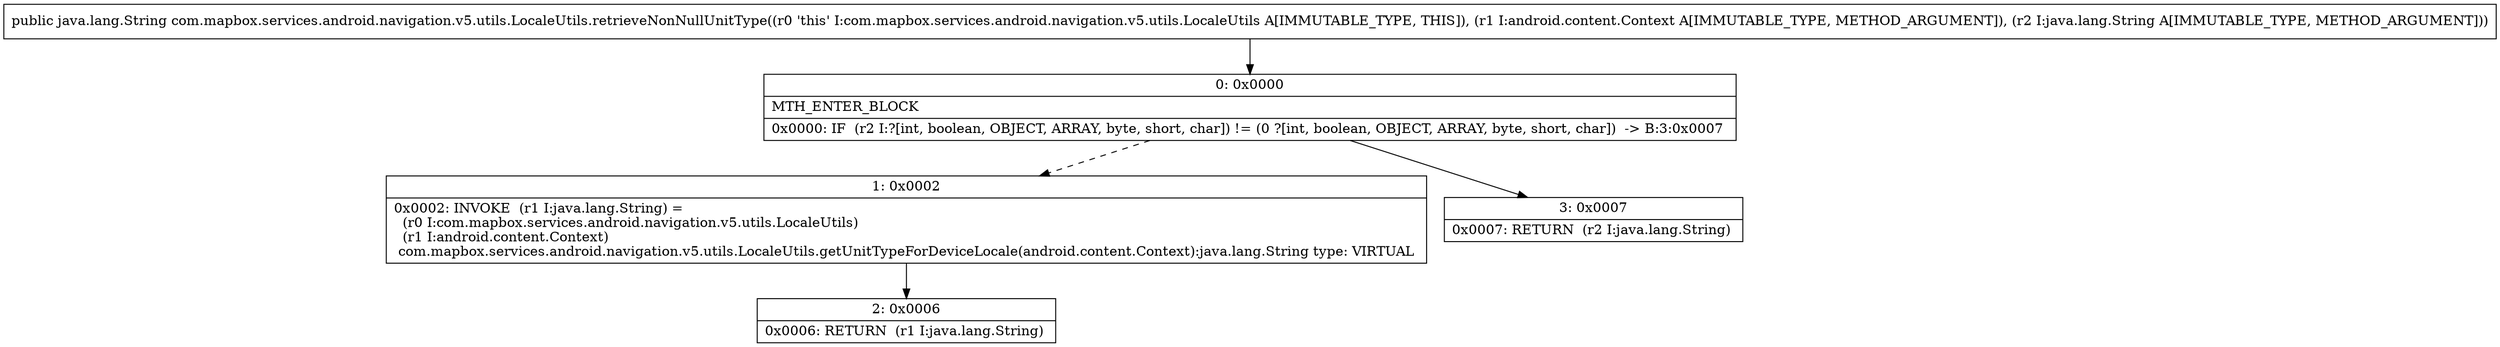 digraph "CFG forcom.mapbox.services.android.navigation.v5.utils.LocaleUtils.retrieveNonNullUnitType(Landroid\/content\/Context;Ljava\/lang\/String;)Ljava\/lang\/String;" {
Node_0 [shape=record,label="{0\:\ 0x0000|MTH_ENTER_BLOCK\l|0x0000: IF  (r2 I:?[int, boolean, OBJECT, ARRAY, byte, short, char]) != (0 ?[int, boolean, OBJECT, ARRAY, byte, short, char])  \-\> B:3:0x0007 \l}"];
Node_1 [shape=record,label="{1\:\ 0x0002|0x0002: INVOKE  (r1 I:java.lang.String) = \l  (r0 I:com.mapbox.services.android.navigation.v5.utils.LocaleUtils)\l  (r1 I:android.content.Context)\l com.mapbox.services.android.navigation.v5.utils.LocaleUtils.getUnitTypeForDeviceLocale(android.content.Context):java.lang.String type: VIRTUAL \l}"];
Node_2 [shape=record,label="{2\:\ 0x0006|0x0006: RETURN  (r1 I:java.lang.String) \l}"];
Node_3 [shape=record,label="{3\:\ 0x0007|0x0007: RETURN  (r2 I:java.lang.String) \l}"];
MethodNode[shape=record,label="{public java.lang.String com.mapbox.services.android.navigation.v5.utils.LocaleUtils.retrieveNonNullUnitType((r0 'this' I:com.mapbox.services.android.navigation.v5.utils.LocaleUtils A[IMMUTABLE_TYPE, THIS]), (r1 I:android.content.Context A[IMMUTABLE_TYPE, METHOD_ARGUMENT]), (r2 I:java.lang.String A[IMMUTABLE_TYPE, METHOD_ARGUMENT])) }"];
MethodNode -> Node_0;
Node_0 -> Node_1[style=dashed];
Node_0 -> Node_3;
Node_1 -> Node_2;
}

